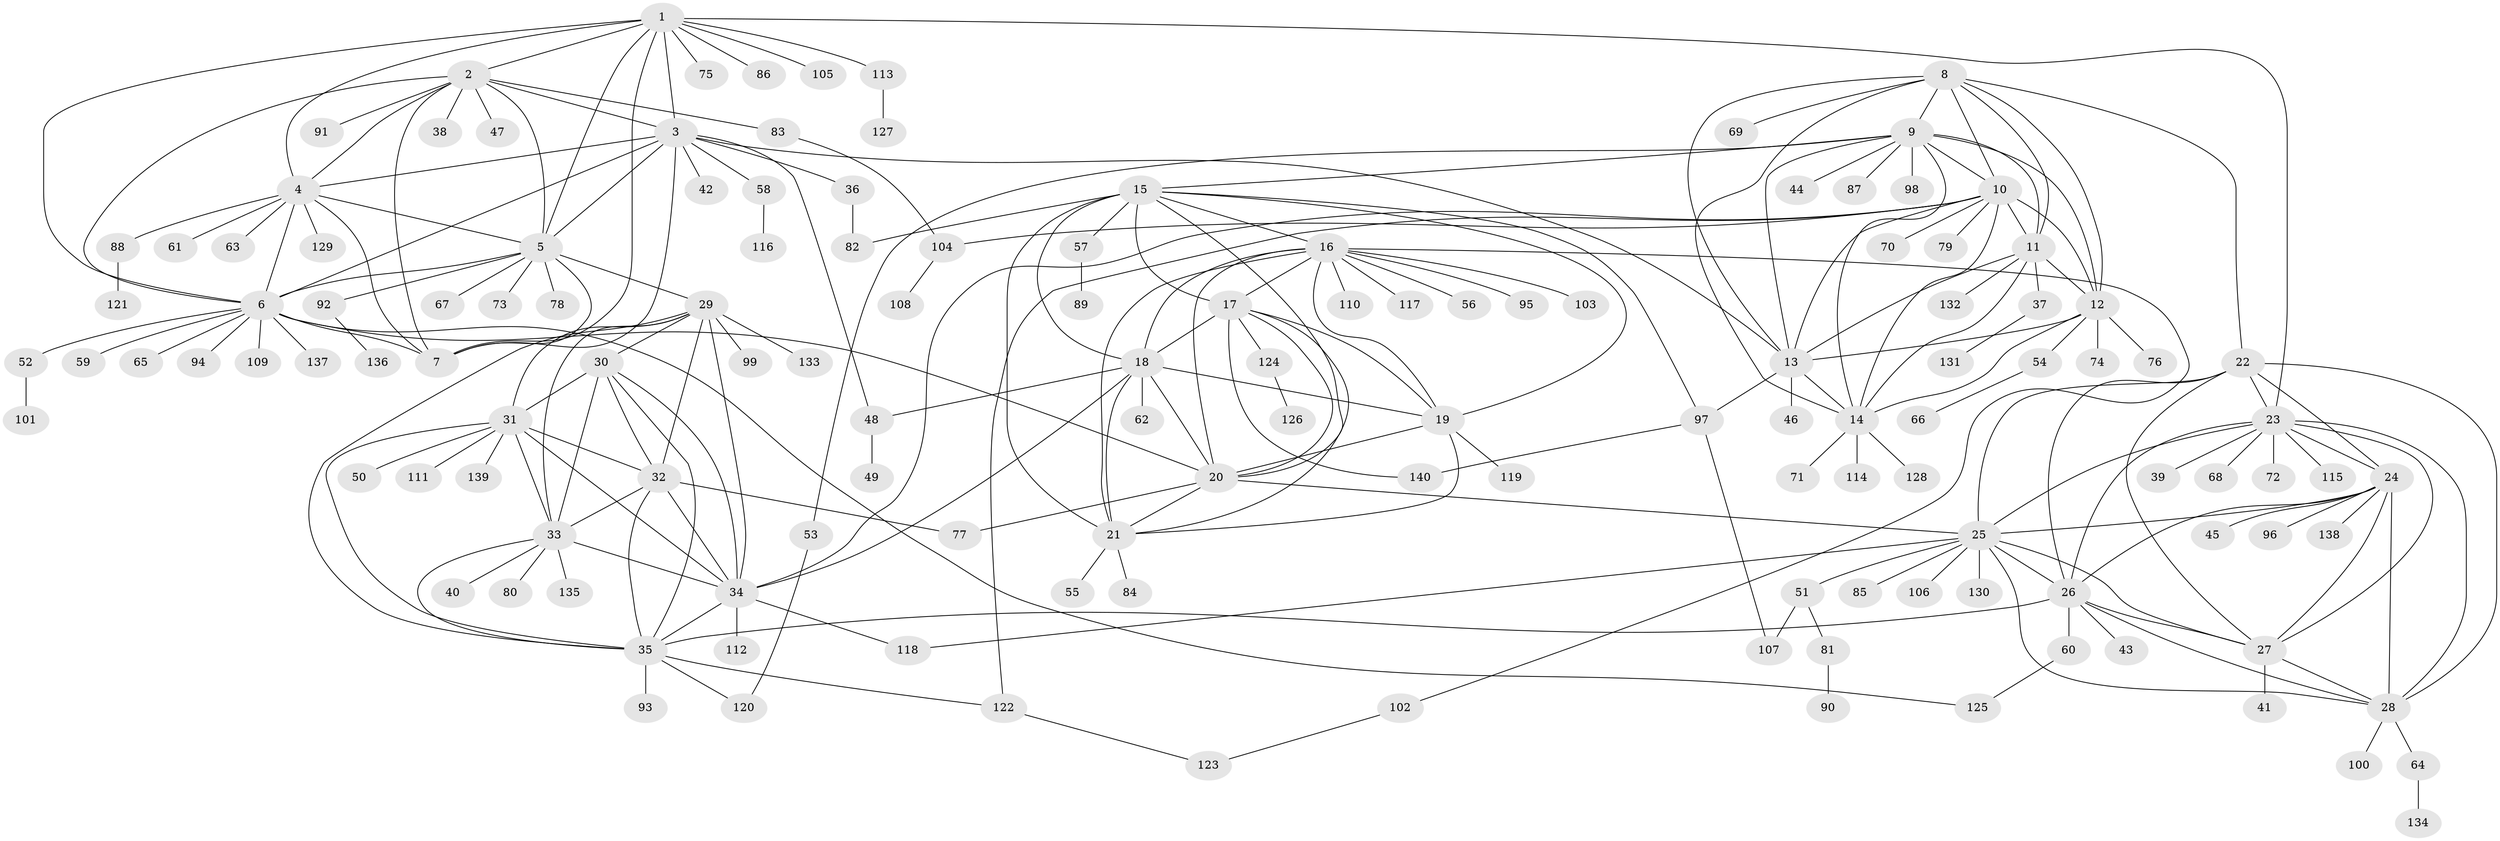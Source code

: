 // coarse degree distribution, {11: 0.020202020202020204, 10: 0.04040404040404041, 6: 0.030303030303030304, 9: 0.0707070707070707, 4: 0.020202020202020204, 1: 0.5656565656565656, 7: 0.030303030303030304, 8: 0.04040404040404041, 2: 0.13131313131313133, 12: 0.010101010101010102, 5: 0.020202020202020204, 3: 0.020202020202020204}
// Generated by graph-tools (version 1.1) at 2025/37/03/04/25 23:37:44]
// undirected, 140 vertices, 232 edges
graph export_dot {
  node [color=gray90,style=filled];
  1;
  2;
  3;
  4;
  5;
  6;
  7;
  8;
  9;
  10;
  11;
  12;
  13;
  14;
  15;
  16;
  17;
  18;
  19;
  20;
  21;
  22;
  23;
  24;
  25;
  26;
  27;
  28;
  29;
  30;
  31;
  32;
  33;
  34;
  35;
  36;
  37;
  38;
  39;
  40;
  41;
  42;
  43;
  44;
  45;
  46;
  47;
  48;
  49;
  50;
  51;
  52;
  53;
  54;
  55;
  56;
  57;
  58;
  59;
  60;
  61;
  62;
  63;
  64;
  65;
  66;
  67;
  68;
  69;
  70;
  71;
  72;
  73;
  74;
  75;
  76;
  77;
  78;
  79;
  80;
  81;
  82;
  83;
  84;
  85;
  86;
  87;
  88;
  89;
  90;
  91;
  92;
  93;
  94;
  95;
  96;
  97;
  98;
  99;
  100;
  101;
  102;
  103;
  104;
  105;
  106;
  107;
  108;
  109;
  110;
  111;
  112;
  113;
  114;
  115;
  116;
  117;
  118;
  119;
  120;
  121;
  122;
  123;
  124;
  125;
  126;
  127;
  128;
  129;
  130;
  131;
  132;
  133;
  134;
  135;
  136;
  137;
  138;
  139;
  140;
  1 -- 2;
  1 -- 3;
  1 -- 4;
  1 -- 5;
  1 -- 6;
  1 -- 7;
  1 -- 23;
  1 -- 75;
  1 -- 86;
  1 -- 105;
  1 -- 113;
  2 -- 3;
  2 -- 4;
  2 -- 5;
  2 -- 6;
  2 -- 7;
  2 -- 38;
  2 -- 47;
  2 -- 83;
  2 -- 91;
  3 -- 4;
  3 -- 5;
  3 -- 6;
  3 -- 7;
  3 -- 13;
  3 -- 36;
  3 -- 42;
  3 -- 48;
  3 -- 58;
  4 -- 5;
  4 -- 6;
  4 -- 7;
  4 -- 61;
  4 -- 63;
  4 -- 88;
  4 -- 129;
  5 -- 6;
  5 -- 7;
  5 -- 29;
  5 -- 67;
  5 -- 73;
  5 -- 78;
  5 -- 92;
  6 -- 7;
  6 -- 20;
  6 -- 52;
  6 -- 59;
  6 -- 65;
  6 -- 94;
  6 -- 109;
  6 -- 125;
  6 -- 137;
  8 -- 9;
  8 -- 10;
  8 -- 11;
  8 -- 12;
  8 -- 13;
  8 -- 14;
  8 -- 22;
  8 -- 69;
  9 -- 10;
  9 -- 11;
  9 -- 12;
  9 -- 13;
  9 -- 14;
  9 -- 15;
  9 -- 44;
  9 -- 53;
  9 -- 87;
  9 -- 98;
  10 -- 11;
  10 -- 12;
  10 -- 13;
  10 -- 14;
  10 -- 34;
  10 -- 70;
  10 -- 79;
  10 -- 104;
  10 -- 122;
  11 -- 12;
  11 -- 13;
  11 -- 14;
  11 -- 37;
  11 -- 132;
  12 -- 13;
  12 -- 14;
  12 -- 54;
  12 -- 74;
  12 -- 76;
  13 -- 14;
  13 -- 46;
  13 -- 97;
  14 -- 71;
  14 -- 114;
  14 -- 128;
  15 -- 16;
  15 -- 17;
  15 -- 18;
  15 -- 19;
  15 -- 20;
  15 -- 21;
  15 -- 57;
  15 -- 82;
  15 -- 97;
  16 -- 17;
  16 -- 18;
  16 -- 19;
  16 -- 20;
  16 -- 21;
  16 -- 56;
  16 -- 95;
  16 -- 102;
  16 -- 103;
  16 -- 110;
  16 -- 117;
  17 -- 18;
  17 -- 19;
  17 -- 20;
  17 -- 21;
  17 -- 124;
  17 -- 140;
  18 -- 19;
  18 -- 20;
  18 -- 21;
  18 -- 34;
  18 -- 48;
  18 -- 62;
  19 -- 20;
  19 -- 21;
  19 -- 119;
  20 -- 21;
  20 -- 25;
  20 -- 77;
  21 -- 55;
  21 -- 84;
  22 -- 23;
  22 -- 24;
  22 -- 25;
  22 -- 26;
  22 -- 27;
  22 -- 28;
  23 -- 24;
  23 -- 25;
  23 -- 26;
  23 -- 27;
  23 -- 28;
  23 -- 39;
  23 -- 68;
  23 -- 72;
  23 -- 115;
  24 -- 25;
  24 -- 26;
  24 -- 27;
  24 -- 28;
  24 -- 45;
  24 -- 96;
  24 -- 138;
  25 -- 26;
  25 -- 27;
  25 -- 28;
  25 -- 51;
  25 -- 85;
  25 -- 106;
  25 -- 118;
  25 -- 130;
  26 -- 27;
  26 -- 28;
  26 -- 35;
  26 -- 43;
  26 -- 60;
  27 -- 28;
  27 -- 41;
  28 -- 64;
  28 -- 100;
  29 -- 30;
  29 -- 31;
  29 -- 32;
  29 -- 33;
  29 -- 34;
  29 -- 35;
  29 -- 99;
  29 -- 133;
  30 -- 31;
  30 -- 32;
  30 -- 33;
  30 -- 34;
  30 -- 35;
  31 -- 32;
  31 -- 33;
  31 -- 34;
  31 -- 35;
  31 -- 50;
  31 -- 111;
  31 -- 139;
  32 -- 33;
  32 -- 34;
  32 -- 35;
  32 -- 77;
  33 -- 34;
  33 -- 35;
  33 -- 40;
  33 -- 80;
  33 -- 135;
  34 -- 35;
  34 -- 112;
  34 -- 118;
  35 -- 93;
  35 -- 120;
  35 -- 122;
  36 -- 82;
  37 -- 131;
  48 -- 49;
  51 -- 81;
  51 -- 107;
  52 -- 101;
  53 -- 120;
  54 -- 66;
  57 -- 89;
  58 -- 116;
  60 -- 125;
  64 -- 134;
  81 -- 90;
  83 -- 104;
  88 -- 121;
  92 -- 136;
  97 -- 107;
  97 -- 140;
  102 -- 123;
  104 -- 108;
  113 -- 127;
  122 -- 123;
  124 -- 126;
}
